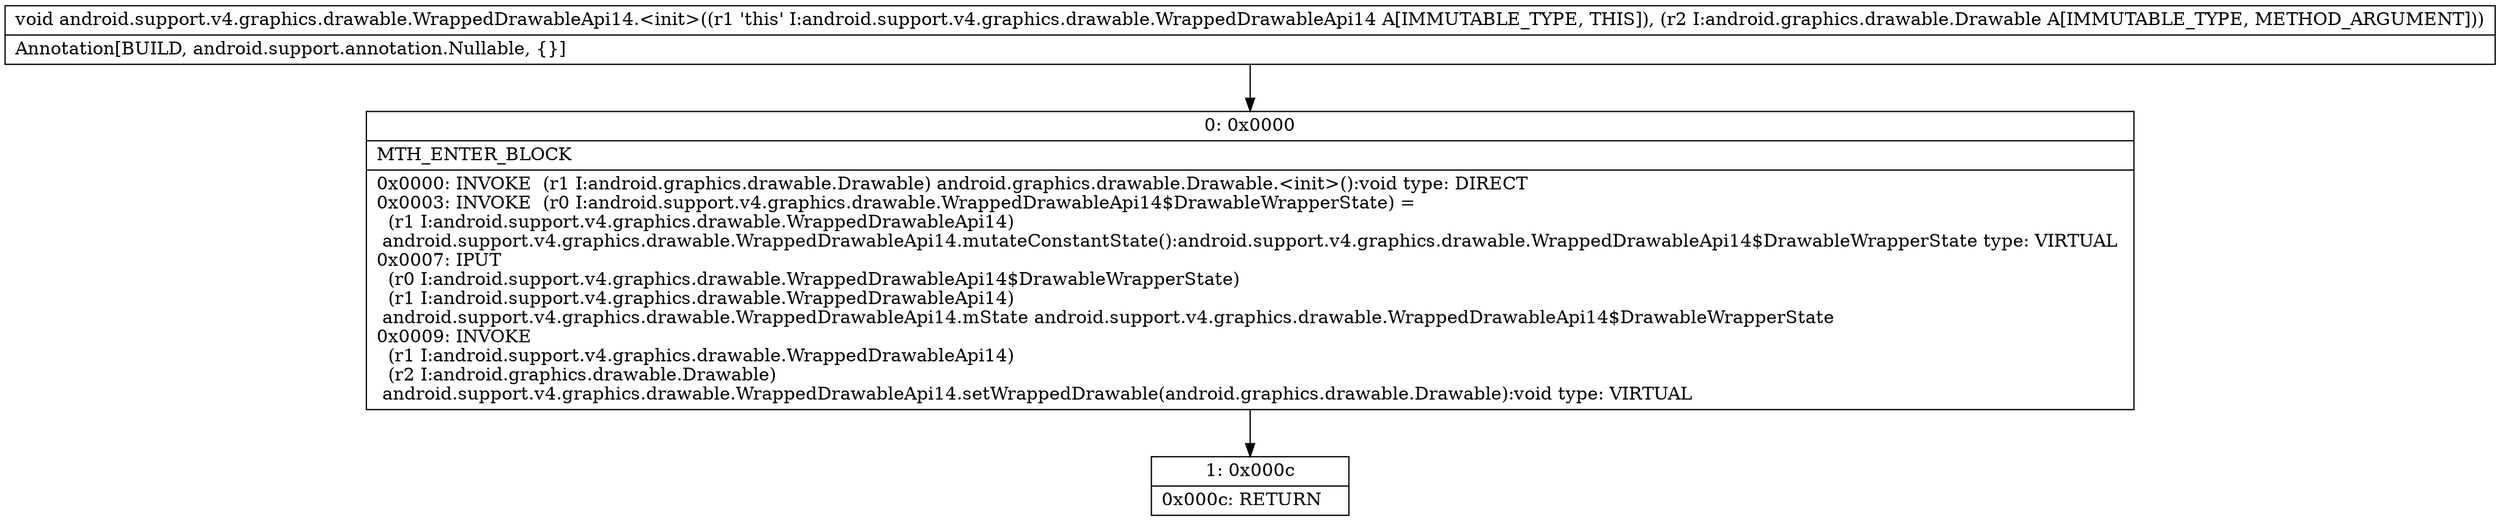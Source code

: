 digraph "CFG forandroid.support.v4.graphics.drawable.WrappedDrawableApi14.\<init\>(Landroid\/graphics\/drawable\/Drawable;)V" {
Node_0 [shape=record,label="{0\:\ 0x0000|MTH_ENTER_BLOCK\l|0x0000: INVOKE  (r1 I:android.graphics.drawable.Drawable) android.graphics.drawable.Drawable.\<init\>():void type: DIRECT \l0x0003: INVOKE  (r0 I:android.support.v4.graphics.drawable.WrappedDrawableApi14$DrawableWrapperState) = \l  (r1 I:android.support.v4.graphics.drawable.WrappedDrawableApi14)\l android.support.v4.graphics.drawable.WrappedDrawableApi14.mutateConstantState():android.support.v4.graphics.drawable.WrappedDrawableApi14$DrawableWrapperState type: VIRTUAL \l0x0007: IPUT  \l  (r0 I:android.support.v4.graphics.drawable.WrappedDrawableApi14$DrawableWrapperState)\l  (r1 I:android.support.v4.graphics.drawable.WrappedDrawableApi14)\l android.support.v4.graphics.drawable.WrappedDrawableApi14.mState android.support.v4.graphics.drawable.WrappedDrawableApi14$DrawableWrapperState \l0x0009: INVOKE  \l  (r1 I:android.support.v4.graphics.drawable.WrappedDrawableApi14)\l  (r2 I:android.graphics.drawable.Drawable)\l android.support.v4.graphics.drawable.WrappedDrawableApi14.setWrappedDrawable(android.graphics.drawable.Drawable):void type: VIRTUAL \l}"];
Node_1 [shape=record,label="{1\:\ 0x000c|0x000c: RETURN   \l}"];
MethodNode[shape=record,label="{void android.support.v4.graphics.drawable.WrappedDrawableApi14.\<init\>((r1 'this' I:android.support.v4.graphics.drawable.WrappedDrawableApi14 A[IMMUTABLE_TYPE, THIS]), (r2 I:android.graphics.drawable.Drawable A[IMMUTABLE_TYPE, METHOD_ARGUMENT]))  | Annotation[BUILD, android.support.annotation.Nullable, \{\}]\l}"];
MethodNode -> Node_0;
Node_0 -> Node_1;
}

